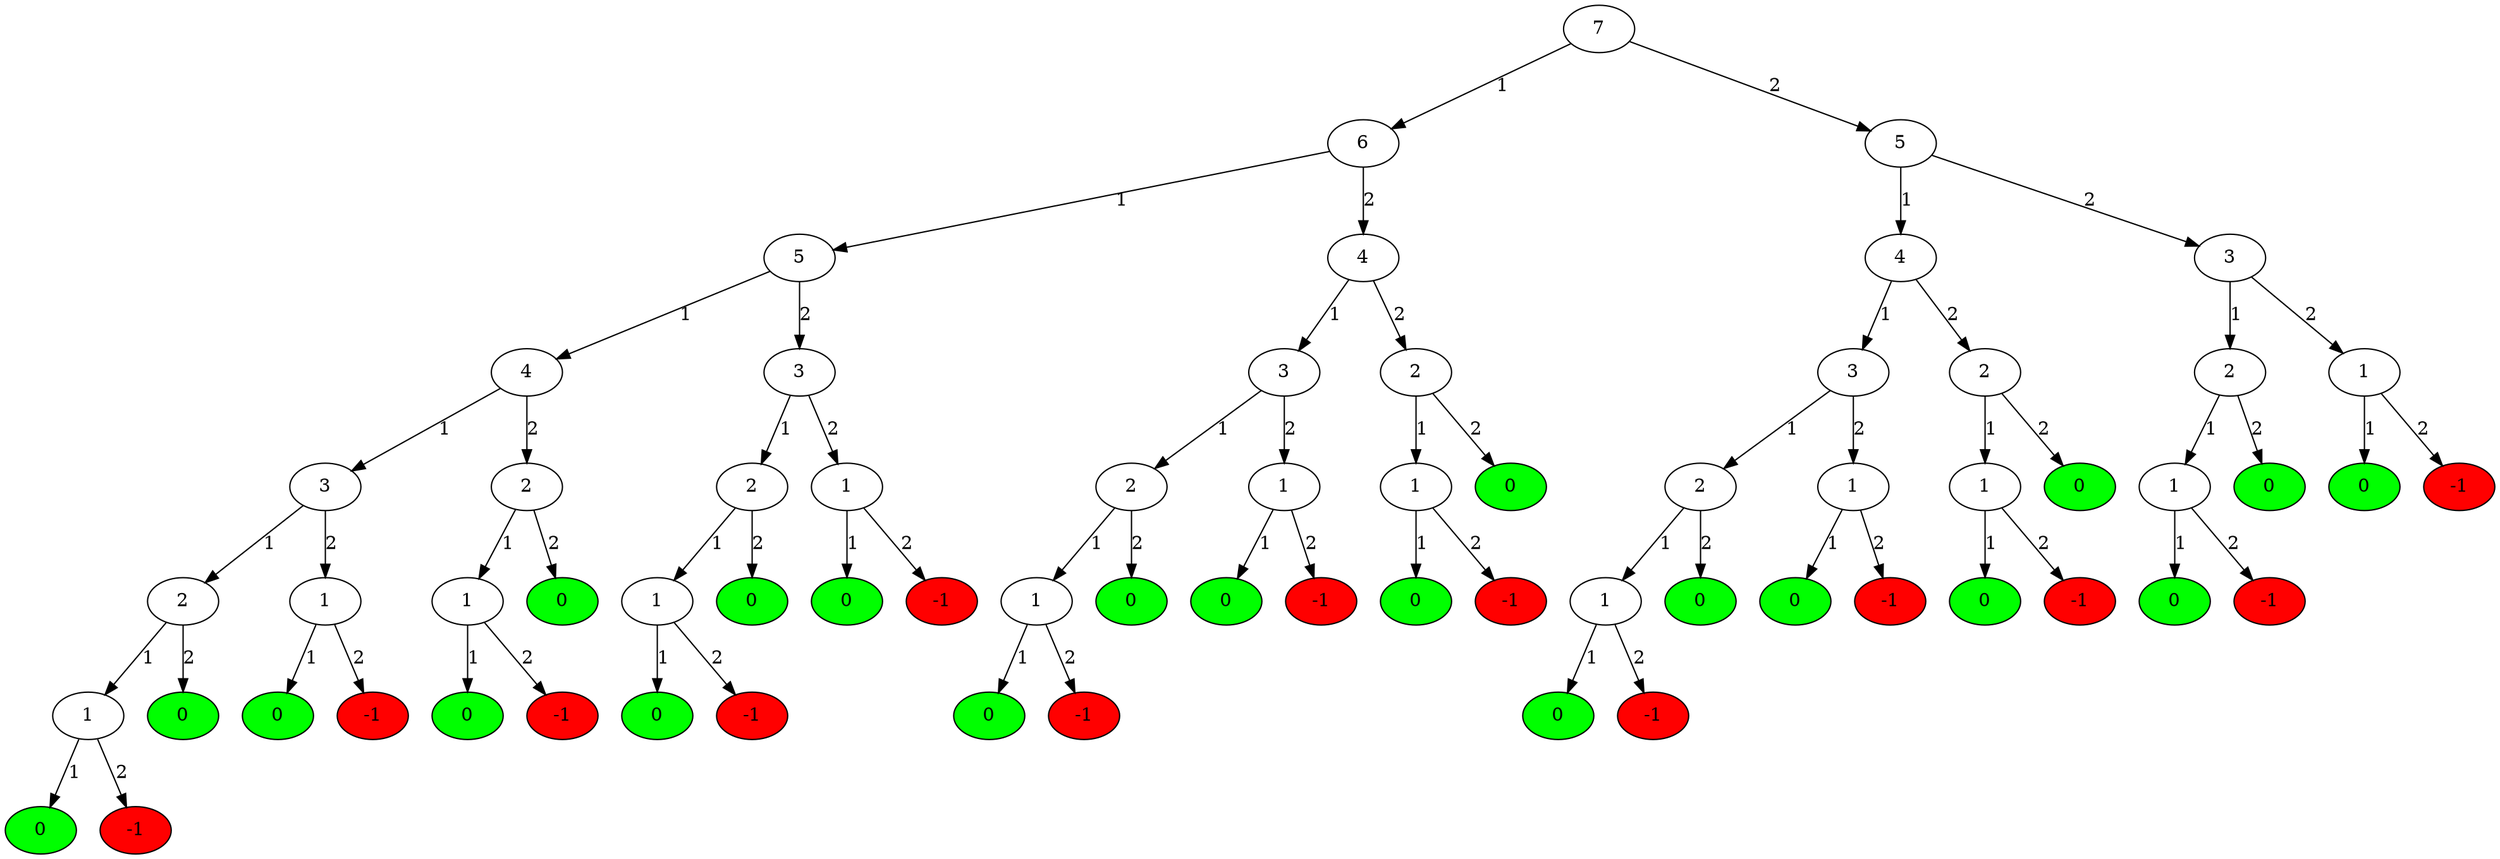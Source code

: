 digraph G {

100[label=7];
101[label=6];
100->101[label=1];
101[label=6];
102[label=5];
101->102[label=1];
102[label=5];
103[label=4];
102->103[label=1];
103[label=4];
104[label=3];
103->104[label=1];
104[label=3];
105[label=2];
104->105[label=1];
105[label=2];
106[label=1];
105->106[label=1];
106[label=1];
107[label=0, style=filled, fillcolor=green]
106->107[label=1];
106[label=1];
109[label=-1, style=filled, fillcolor=red]
106->109[label=2];
105[label=2];
111[label=0, style=filled, fillcolor=green]
105->111[label=2];
104[label=3];
113[label=1];
104->113[label=2];
113[label=1];
114[label=0, style=filled, fillcolor=green]
113->114[label=1];
113[label=1];
116[label=-1, style=filled, fillcolor=red]
113->116[label=2];
103[label=4];
118[label=2];
103->118[label=2];
118[label=2];
119[label=1];
118->119[label=1];
119[label=1];
120[label=0, style=filled, fillcolor=green]
119->120[label=1];
119[label=1];
122[label=-1, style=filled, fillcolor=red]
119->122[label=2];
118[label=2];
124[label=0, style=filled, fillcolor=green]
118->124[label=2];
102[label=5];
126[label=3];
102->126[label=2];
126[label=3];
127[label=2];
126->127[label=1];
127[label=2];
128[label=1];
127->128[label=1];
128[label=1];
129[label=0, style=filled, fillcolor=green]
128->129[label=1];
128[label=1];
131[label=-1, style=filled, fillcolor=red]
128->131[label=2];
127[label=2];
133[label=0, style=filled, fillcolor=green]
127->133[label=2];
126[label=3];
135[label=1];
126->135[label=2];
135[label=1];
136[label=0, style=filled, fillcolor=green]
135->136[label=1];
135[label=1];
138[label=-1, style=filled, fillcolor=red]
135->138[label=2];
101[label=6];
140[label=4];
101->140[label=2];
140[label=4];
141[label=3];
140->141[label=1];
141[label=3];
142[label=2];
141->142[label=1];
142[label=2];
143[label=1];
142->143[label=1];
143[label=1];
144[label=0, style=filled, fillcolor=green]
143->144[label=1];
143[label=1];
146[label=-1, style=filled, fillcolor=red]
143->146[label=2];
142[label=2];
148[label=0, style=filled, fillcolor=green]
142->148[label=2];
141[label=3];
150[label=1];
141->150[label=2];
150[label=1];
151[label=0, style=filled, fillcolor=green]
150->151[label=1];
150[label=1];
153[label=-1, style=filled, fillcolor=red]
150->153[label=2];
140[label=4];
155[label=2];
140->155[label=2];
155[label=2];
156[label=1];
155->156[label=1];
156[label=1];
157[label=0, style=filled, fillcolor=green]
156->157[label=1];
156[label=1];
159[label=-1, style=filled, fillcolor=red]
156->159[label=2];
155[label=2];
161[label=0, style=filled, fillcolor=green]
155->161[label=2];
100[label=7];
163[label=5];
100->163[label=2];
163[label=5];
164[label=4];
163->164[label=1];
164[label=4];
165[label=3];
164->165[label=1];
165[label=3];
166[label=2];
165->166[label=1];
166[label=2];
167[label=1];
166->167[label=1];
167[label=1];
168[label=0, style=filled, fillcolor=green]
167->168[label=1];
167[label=1];
170[label=-1, style=filled, fillcolor=red]
167->170[label=2];
166[label=2];
172[label=0, style=filled, fillcolor=green]
166->172[label=2];
165[label=3];
174[label=1];
165->174[label=2];
174[label=1];
175[label=0, style=filled, fillcolor=green]
174->175[label=1];
174[label=1];
177[label=-1, style=filled, fillcolor=red]
174->177[label=2];
164[label=4];
179[label=2];
164->179[label=2];
179[label=2];
180[label=1];
179->180[label=1];
180[label=1];
181[label=0, style=filled, fillcolor=green]
180->181[label=1];
180[label=1];
183[label=-1, style=filled, fillcolor=red]
180->183[label=2];
179[label=2];
185[label=0, style=filled, fillcolor=green]
179->185[label=2];
163[label=5];
187[label=3];
163->187[label=2];
187[label=3];
188[label=2];
187->188[label=1];
188[label=2];
189[label=1];
188->189[label=1];
189[label=1];
190[label=0, style=filled, fillcolor=green]
189->190[label=1];
189[label=1];
192[label=-1, style=filled, fillcolor=red]
189->192[label=2];
188[label=2];
194[label=0, style=filled, fillcolor=green]
188->194[label=2];
187[label=3];
196[label=1];
187->196[label=2];
196[label=1];
197[label=0, style=filled, fillcolor=green]
196->197[label=1];
196[label=1];
199[label=-1, style=filled, fillcolor=red]
196->199[label=2];
}



